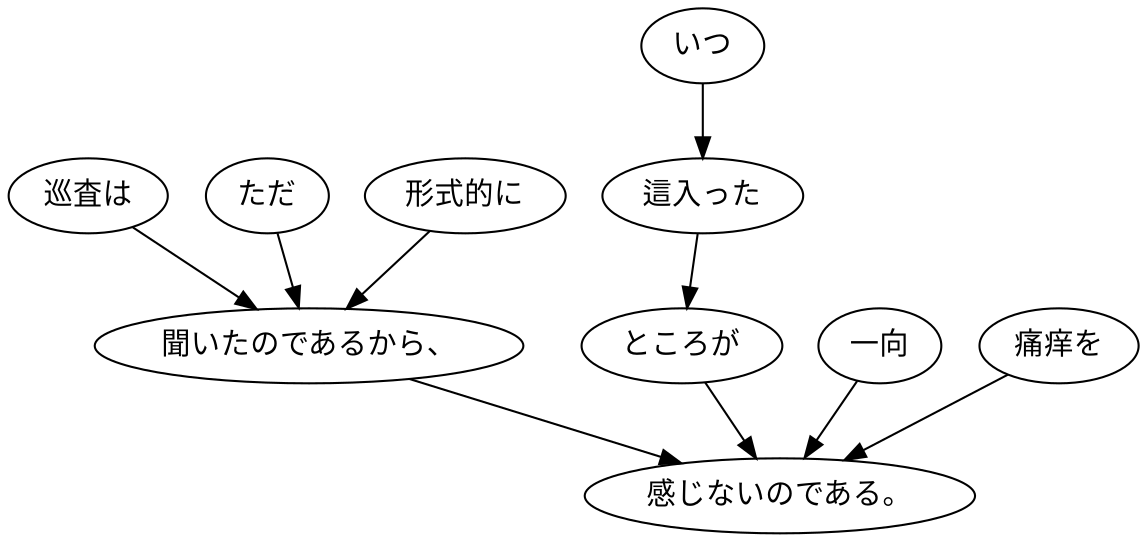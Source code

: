 digraph graph2880 {
	node0 [label="巡査は"];
	node1 [label="ただ"];
	node2 [label="形式的に"];
	node3 [label="聞いたのであるから、"];
	node4 [label="いつ"];
	node5 [label="這入った"];
	node6 [label="ところが"];
	node7 [label="一向"];
	node8 [label="痛痒を"];
	node9 [label="感じないのである。"];
	node0 -> node3;
	node1 -> node3;
	node2 -> node3;
	node3 -> node9;
	node4 -> node5;
	node5 -> node6;
	node6 -> node9;
	node7 -> node9;
	node8 -> node9;
}
